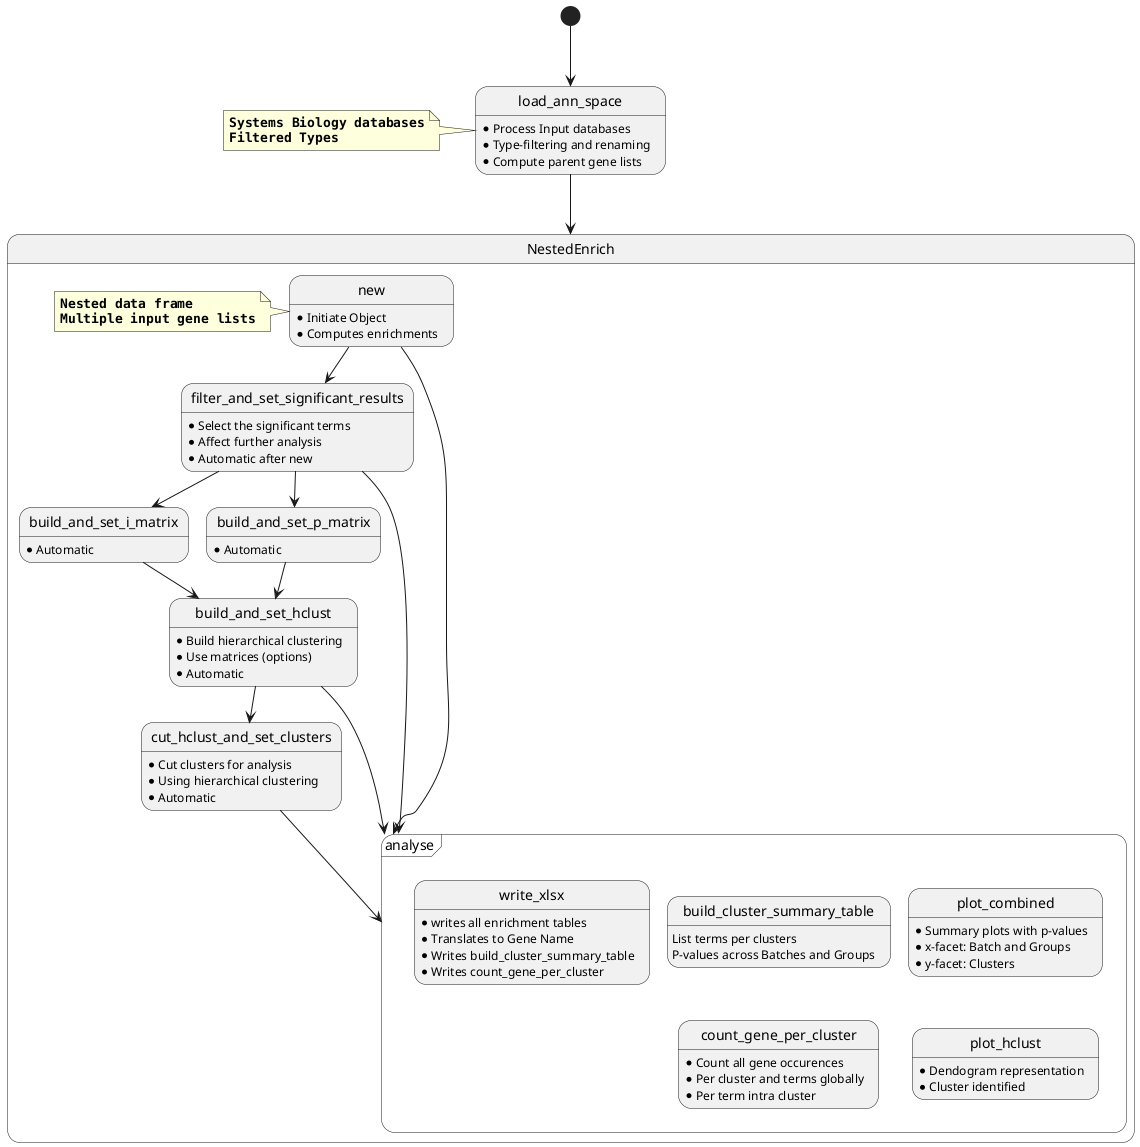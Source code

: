 @startuml
[*] --> load_ann_space
load_ann_space: * Process Input databases
load_ann_space: * Type-filtering and renaming 
load_ann_space: * Compute parent gene lists
note left
 **""Systems Biology databases""**
 **""Filtered Types""**
end note
load_ann_space --> NestedEnrich
state NestedEnrich {
  new: * Initiate Object
  new: * Computes enrichments
  note left
   **""Nested data frame""**
   **""Multiple input gene lists""**
  end note
  new --> filter_and_set_significant_results
  filter_and_set_significant_results: * Select the significant terms
  filter_and_set_significant_results: * Affect further analysis
  filter_and_set_significant_results: * Automatic after new
  filter_and_set_significant_results --> build_and_set_i_matrix
  build_and_set_i_matrix: * Automatic
  filter_and_set_significant_results --> build_and_set_p_matrix
  build_and_set_p_matrix: * Automatic
  build_and_set_i_matrix --> build_and_set_hclust
  build_and_set_p_matrix --> build_and_set_hclust
  build_and_set_hclust: * Build hierarchical clustering
  build_and_set_hclust: * Use matrices (options)
  build_and_set_hclust: * Automatic
  build_and_set_hclust --> cut_hclust_and_set_clusters
  cut_hclust_and_set_clusters: * Cut clusters for analysis
  cut_hclust_and_set_clusters: * Using hierarchical clustering
  cut_hclust_and_set_clusters: * Automatic

  frame analyse {
    plot_combined -[hidden]-> plot_hclust
plot_combined: * Summary plots with p-values
plot_combined: * x-facet: Batch and Groups
plot_combined: * y-facet: Clusters
plot_hclust: * Dendogram representation
plot_hclust: * Cluster identified
    build_cluster_summary_table -[hidden]-> count_gene_per_cluster
build_cluster_summary_table: List terms per clusters
build_cluster_summary_table: P-values across Batches and Groups
count_gene_per_cluster: * Count all gene occurences
count_gene_per_cluster: * Per cluster and terms globally
count_gene_per_cluster: * Per term intra cluster
    write_xlsx: * writes all enrichment tables
    write_xlsx: * Translates to Gene Name
    write_xlsx: * Writes build_cluster_summary_table
    write_xlsx: * Writes count_gene_per_cluster
  }
  new --> analyse
  filter_and_set_significant_results --> analyse
  build_and_set_hclust --> analyse
  cut_hclust_and_set_clusters --> analyse
}
@enduml